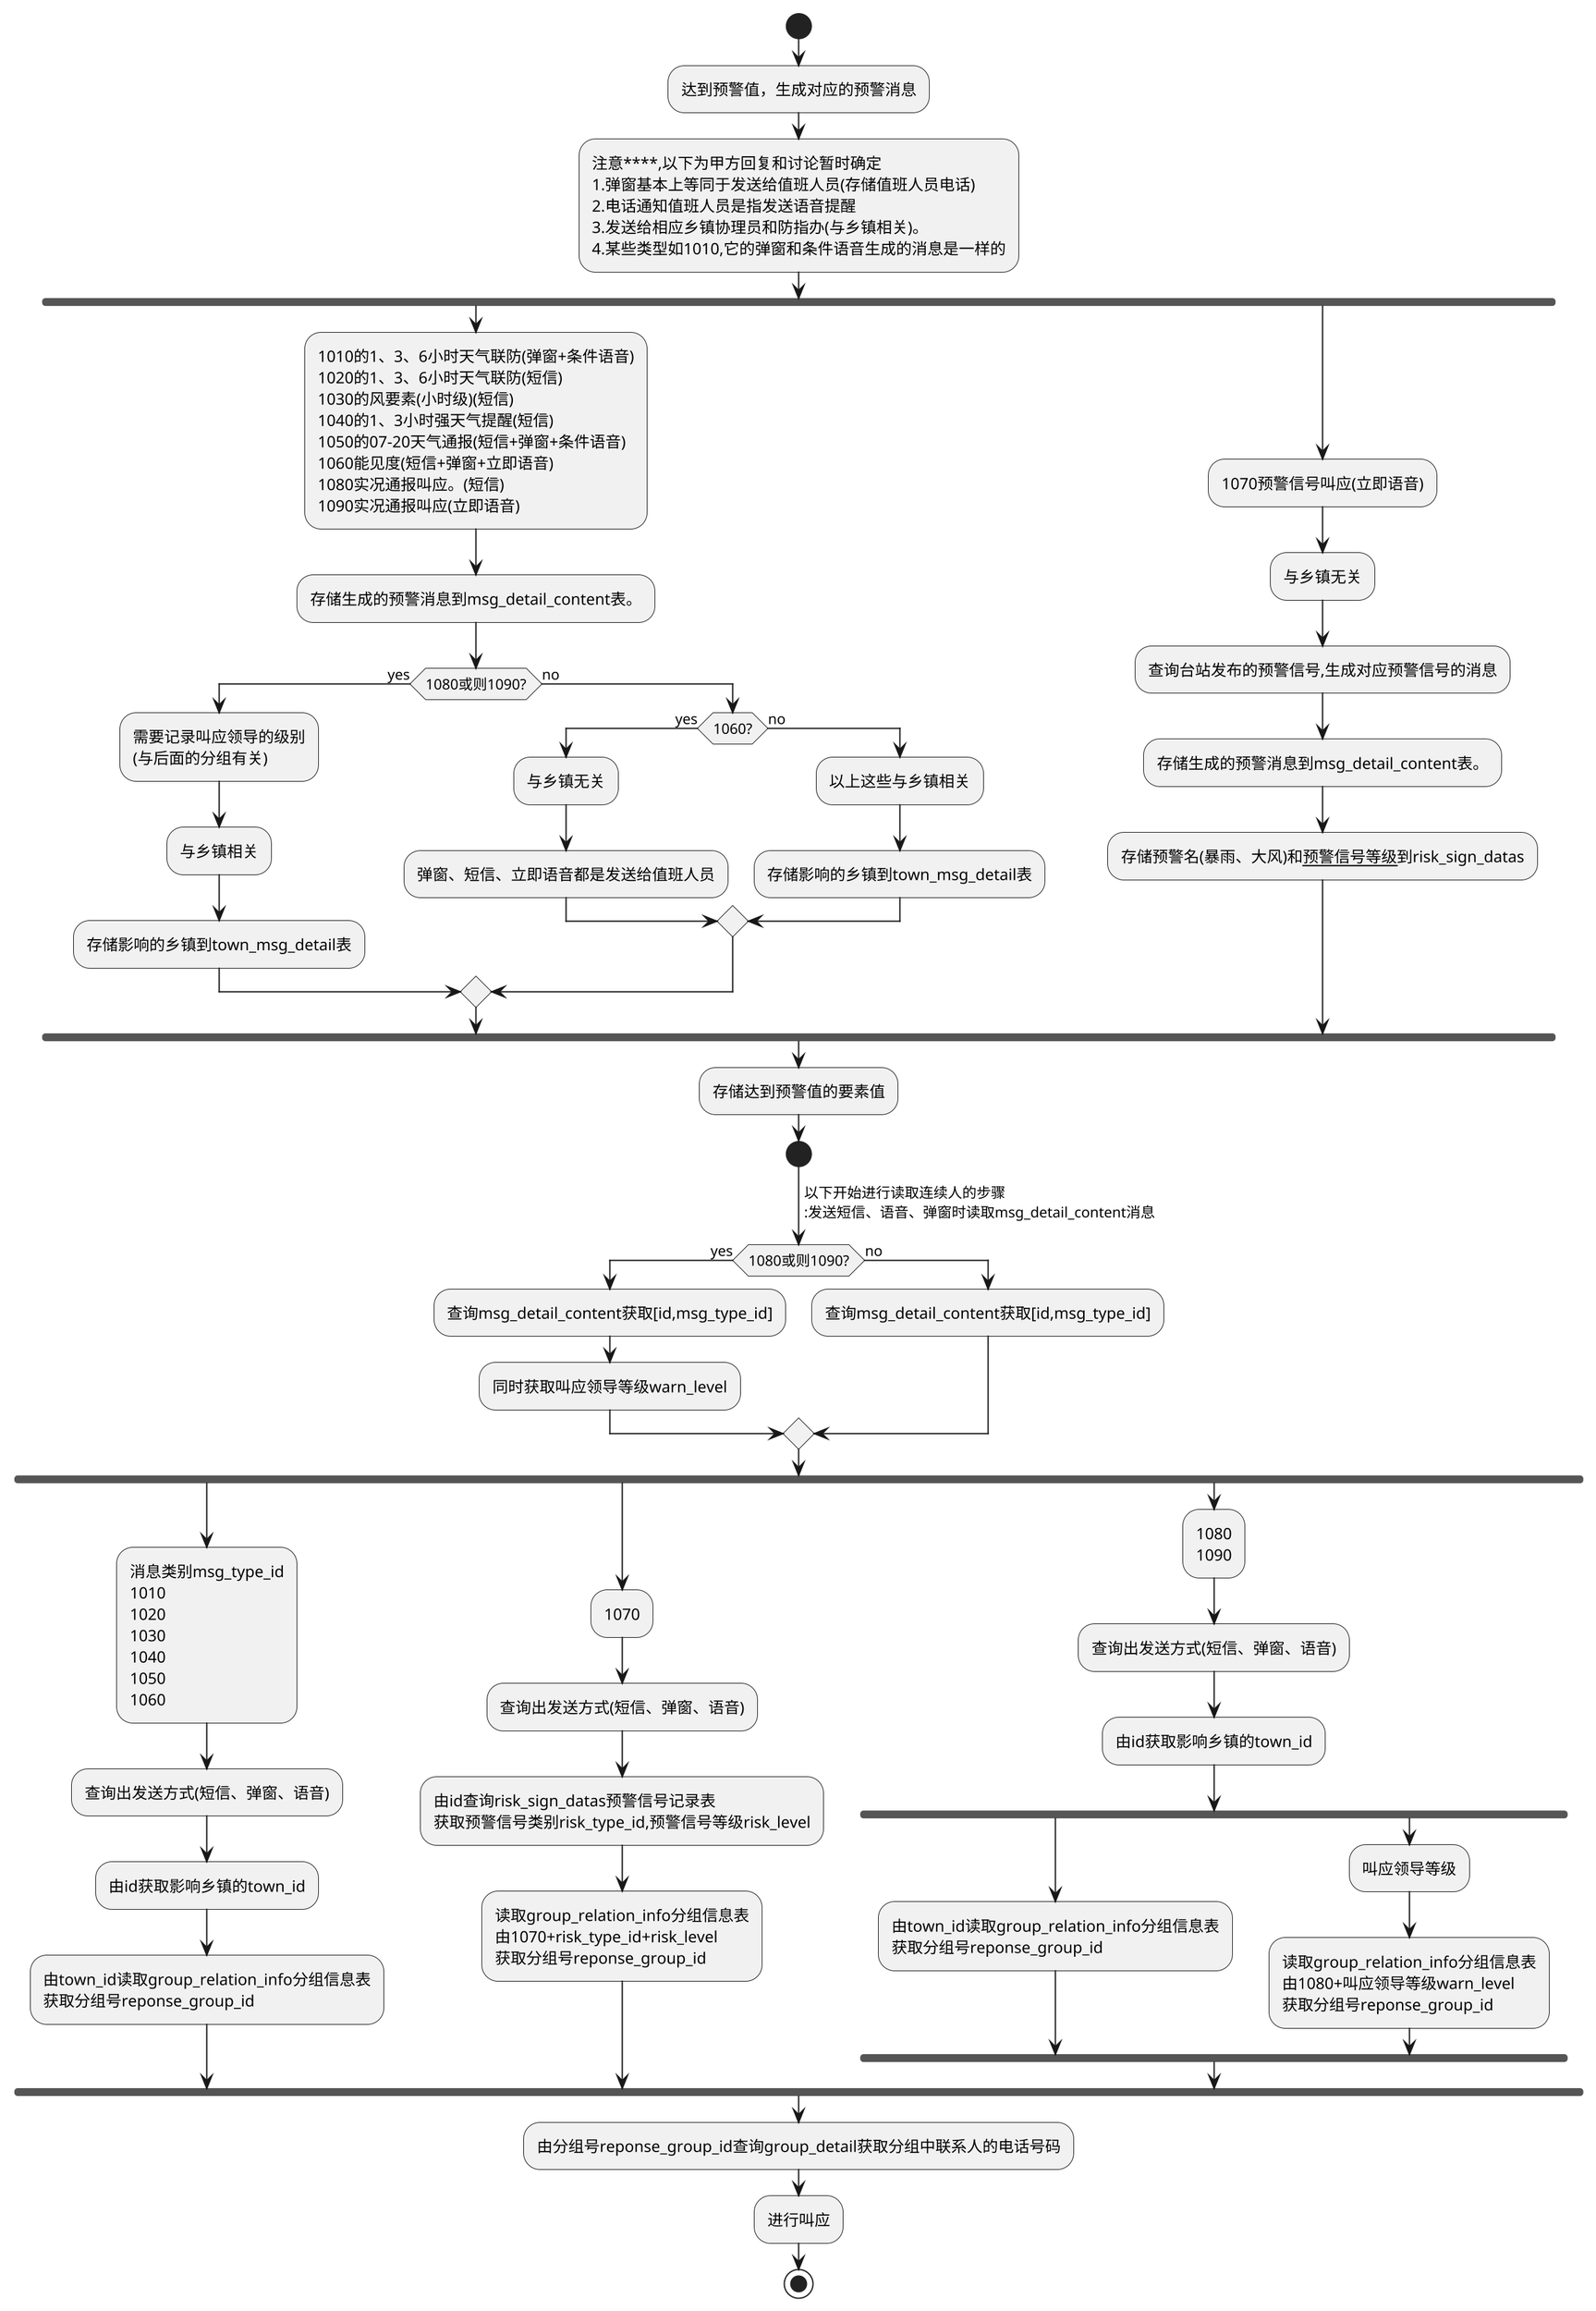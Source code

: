 @startuml
scale 2
start
:达到预警值，生成对应的预警消息;
:注意****,以下为甲方回复和讨论暂时确定
1.弹窗基本上等同于发送给值班人员(存储值班人员电话)
2.电话通知值班人员是指发送语音提醒
3.发送给相应乡镇协理员和防指办(与乡镇相关)。
4.某些类型如1010,它的弹窗和条件语音生成的消息是一样的;
fork
:1010的1、3、6小时天气联防(弹窗+条件语音)
1020的1、3、6小时天气联防(短信)
1030的风要素(小时级)(短信)
1040的1、3小时强天气提醒(短信)
1050的07-20天气通报(短信+弹窗+条件语音)
1060能见度(短信+弹窗+立即语音)
1080实况通报叫应。(短信)
1090实况通报叫应(立即语音);
:存储生成的预警消息到msg_detail_content表。;
if (1080或则1090?) then (yes)
    :需要记录叫应领导的级别
    (与后面的分组有关);
    :与乡镇相关;
    :存储影响的乡镇到town_msg_detail表;
else (no)
    if (1060?) then (yes)
        :与乡镇无关;
        :弹窗、短信、立即语音都是发送给值班人员;
    else (no)
        :以上这些与乡镇相关;
        :存储影响的乡镇到town_msg_detail表;
    endif
endif
fork again
:1070预警信号叫应(立即语音);
:与乡镇无关;
:查询台站发布的预警信号,生成对应预警信号的消息;
:存储生成的预警消息到msg_detail_content表。;
:存储预警名(暴雨、大风)和__预警信号等级__到risk_sign_datas;
end fork
:存储达到预警值的要素值;
start
->以下开始进行读取连续人的步骤
:发送短信、语音、弹窗时读取msg_detail_content消息;
if (1080或则1090?) then (yes)
    :查询msg_detail_content获取[id,msg_type_id];
    :同时获取叫应领导等级warn_level;
else (no)
    :查询msg_detail_content获取[id,msg_type_id];
endif
fork
:消息类别msg_type_id
1010
1020
1030
1040
1050
1060;
:查询出发送方式(短信、弹窗、语音);
:由id获取影响乡镇的town_id;
:由town_id读取group_relation_info分组信息表
获取分组号reponse_group_id;
fork again
:1070;
:查询出发送方式(短信、弹窗、语音);
:由id查询risk_sign_datas预警信号记录表
获取预警信号类别risk_type_id,预警信号等级risk_level;
:读取group_relation_info分组信息表
由1070+risk_type_id+risk_level
获取分组号reponse_group_id;
fork again
:1080
1090;
:查询出发送方式(短信、弹窗、语音);
:由id获取影响乡镇的town_id;
    fork
        :由town_id读取group_relation_info分组信息表
        获取分组号reponse_group_id;
    fork again
        :叫应领导等级;
        :读取group_relation_info分组信息表
        由1080+叫应领导等级warn_level
        获取分组号reponse_group_id;
    end fork
end fork
:由分组号reponse_group_id查询group_detail获取分组中联系人的电话号码;
:进行叫应;
stop
@enduml